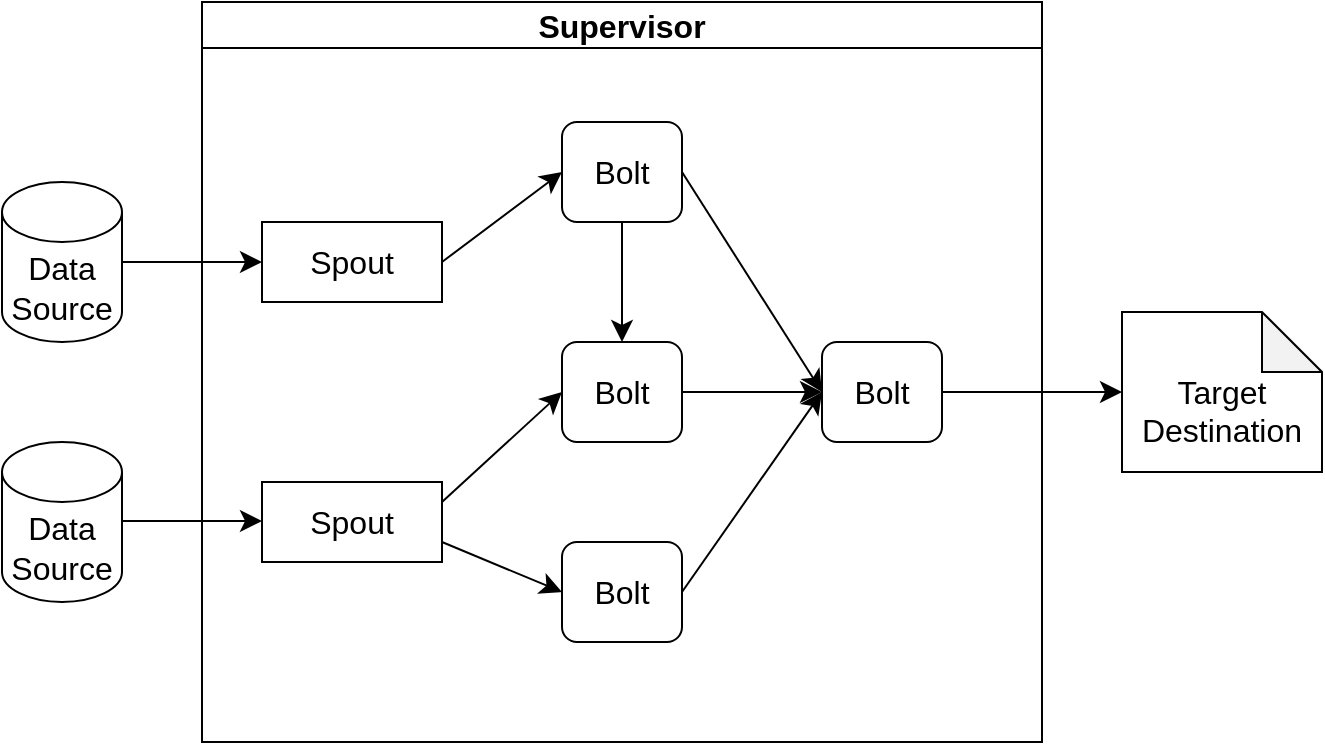 <mxfile version="22.1.16" type="device">
  <diagram id="C5RBs43oDa-KdzZeNtuy" name="Page-1">
    <mxGraphModel dx="1036" dy="654" grid="1" gridSize="10" guides="1" tooltips="1" connect="1" arrows="1" fold="1" page="1" pageScale="1" pageWidth="827" pageHeight="1169" math="0" shadow="0">
      <root>
        <mxCell id="WIyWlLk6GJQsqaUBKTNV-0" />
        <mxCell id="WIyWlLk6GJQsqaUBKTNV-1" parent="WIyWlLk6GJQsqaUBKTNV-0" />
        <mxCell id="kL_lNCPsr_ldP3vdLlGN-14" style="edgeStyle=none;curved=1;rounded=0;orthogonalLoop=1;jettySize=auto;html=1;exitX=1;exitY=0.5;exitDx=0;exitDy=0;entryX=0;entryY=0.5;entryDx=0;entryDy=0;fontSize=12;startSize=8;endSize=8;" edge="1" parent="WIyWlLk6GJQsqaUBKTNV-1" source="kL_lNCPsr_ldP3vdLlGN-0" target="kL_lNCPsr_ldP3vdLlGN-8">
          <mxGeometry relative="1" as="geometry" />
        </mxCell>
        <mxCell id="kL_lNCPsr_ldP3vdLlGN-0" value="Spout" style="rounded=0;whiteSpace=wrap;html=1;fontSize=16;" vertex="1" parent="WIyWlLk6GJQsqaUBKTNV-1">
          <mxGeometry x="270" y="220" width="90" height="40" as="geometry" />
        </mxCell>
        <mxCell id="kL_lNCPsr_ldP3vdLlGN-12" style="edgeStyle=none;curved=1;rounded=0;orthogonalLoop=1;jettySize=auto;html=1;exitX=1;exitY=0.25;exitDx=0;exitDy=0;entryX=0;entryY=0.5;entryDx=0;entryDy=0;fontSize=12;startSize=8;endSize=8;" edge="1" parent="WIyWlLk6GJQsqaUBKTNV-1" source="kL_lNCPsr_ldP3vdLlGN-1" target="kL_lNCPsr_ldP3vdLlGN-9">
          <mxGeometry relative="1" as="geometry" />
        </mxCell>
        <mxCell id="kL_lNCPsr_ldP3vdLlGN-13" style="edgeStyle=none;curved=1;rounded=0;orthogonalLoop=1;jettySize=auto;html=1;exitX=1;exitY=0.75;exitDx=0;exitDy=0;entryX=0;entryY=0.5;entryDx=0;entryDy=0;fontSize=12;startSize=8;endSize=8;" edge="1" parent="WIyWlLk6GJQsqaUBKTNV-1" source="kL_lNCPsr_ldP3vdLlGN-1" target="kL_lNCPsr_ldP3vdLlGN-10">
          <mxGeometry relative="1" as="geometry" />
        </mxCell>
        <mxCell id="kL_lNCPsr_ldP3vdLlGN-1" value="Spout" style="rounded=0;whiteSpace=wrap;html=1;fontSize=16;" vertex="1" parent="WIyWlLk6GJQsqaUBKTNV-1">
          <mxGeometry x="270" y="350" width="90" height="40" as="geometry" />
        </mxCell>
        <mxCell id="kL_lNCPsr_ldP3vdLlGN-2" value="Data Source" style="shape=cylinder3;whiteSpace=wrap;html=1;boundedLbl=1;backgroundOutline=1;size=15;fontSize=16;" vertex="1" parent="WIyWlLk6GJQsqaUBKTNV-1">
          <mxGeometry x="140" y="200" width="60" height="80" as="geometry" />
        </mxCell>
        <mxCell id="kL_lNCPsr_ldP3vdLlGN-3" value="Data Source" style="shape=cylinder3;whiteSpace=wrap;html=1;boundedLbl=1;backgroundOutline=1;size=15;fontSize=16;" vertex="1" parent="WIyWlLk6GJQsqaUBKTNV-1">
          <mxGeometry x="140" y="330" width="60" height="80" as="geometry" />
        </mxCell>
        <mxCell id="kL_lNCPsr_ldP3vdLlGN-5" value="" style="endArrow=classic;html=1;rounded=0;fontSize=12;startSize=8;endSize=8;curved=1;exitX=1;exitY=0.5;exitDx=0;exitDy=0;exitPerimeter=0;entryX=0;entryY=0.5;entryDx=0;entryDy=0;" edge="1" parent="WIyWlLk6GJQsqaUBKTNV-1" source="kL_lNCPsr_ldP3vdLlGN-2" target="kL_lNCPsr_ldP3vdLlGN-0">
          <mxGeometry width="50" height="50" relative="1" as="geometry">
            <mxPoint x="400" y="360" as="sourcePoint" />
            <mxPoint x="450" y="310" as="targetPoint" />
          </mxGeometry>
        </mxCell>
        <mxCell id="kL_lNCPsr_ldP3vdLlGN-6" value="" style="endArrow=classic;html=1;rounded=0;fontSize=12;startSize=8;endSize=8;curved=1;exitX=1;exitY=0.5;exitDx=0;exitDy=0;exitPerimeter=0;entryX=0;entryY=0.5;entryDx=0;entryDy=0;" edge="1" parent="WIyWlLk6GJQsqaUBKTNV-1">
          <mxGeometry width="50" height="50" relative="1" as="geometry">
            <mxPoint x="200" y="369.5" as="sourcePoint" />
            <mxPoint x="270" y="369.5" as="targetPoint" />
          </mxGeometry>
        </mxCell>
        <mxCell id="kL_lNCPsr_ldP3vdLlGN-7" value="Supervisor" style="swimlane;whiteSpace=wrap;html=1;fontSize=16;" vertex="1" parent="WIyWlLk6GJQsqaUBKTNV-1">
          <mxGeometry x="240" y="110" width="420" height="370" as="geometry" />
        </mxCell>
        <mxCell id="kL_lNCPsr_ldP3vdLlGN-15" style="edgeStyle=none;curved=1;rounded=0;orthogonalLoop=1;jettySize=auto;html=1;exitX=1;exitY=0.5;exitDx=0;exitDy=0;entryX=0;entryY=0.5;entryDx=0;entryDy=0;fontSize=12;startSize=8;endSize=8;" edge="1" parent="kL_lNCPsr_ldP3vdLlGN-7" source="kL_lNCPsr_ldP3vdLlGN-8" target="kL_lNCPsr_ldP3vdLlGN-11">
          <mxGeometry relative="1" as="geometry" />
        </mxCell>
        <mxCell id="kL_lNCPsr_ldP3vdLlGN-20" style="edgeStyle=none;curved=1;rounded=0;orthogonalLoop=1;jettySize=auto;html=1;exitX=0.5;exitY=1;exitDx=0;exitDy=0;fontSize=12;startSize=8;endSize=8;" edge="1" parent="kL_lNCPsr_ldP3vdLlGN-7" source="kL_lNCPsr_ldP3vdLlGN-8" target="kL_lNCPsr_ldP3vdLlGN-9">
          <mxGeometry relative="1" as="geometry" />
        </mxCell>
        <mxCell id="kL_lNCPsr_ldP3vdLlGN-8" value="Bolt" style="rounded=1;whiteSpace=wrap;html=1;fontSize=16;" vertex="1" parent="kL_lNCPsr_ldP3vdLlGN-7">
          <mxGeometry x="180" y="60" width="60" height="50" as="geometry" />
        </mxCell>
        <mxCell id="kL_lNCPsr_ldP3vdLlGN-16" style="edgeStyle=none;curved=1;rounded=0;orthogonalLoop=1;jettySize=auto;html=1;exitX=1;exitY=0.5;exitDx=0;exitDy=0;fontSize=12;startSize=8;endSize=8;" edge="1" parent="kL_lNCPsr_ldP3vdLlGN-7" source="kL_lNCPsr_ldP3vdLlGN-9">
          <mxGeometry relative="1" as="geometry">
            <mxPoint x="310" y="195" as="targetPoint" />
          </mxGeometry>
        </mxCell>
        <mxCell id="kL_lNCPsr_ldP3vdLlGN-9" value="Bolt" style="rounded=1;whiteSpace=wrap;html=1;fontSize=16;" vertex="1" parent="kL_lNCPsr_ldP3vdLlGN-7">
          <mxGeometry x="180" y="170" width="60" height="50" as="geometry" />
        </mxCell>
        <mxCell id="kL_lNCPsr_ldP3vdLlGN-17" style="edgeStyle=none;curved=1;rounded=0;orthogonalLoop=1;jettySize=auto;html=1;exitX=1;exitY=0.5;exitDx=0;exitDy=0;entryX=0;entryY=0.5;entryDx=0;entryDy=0;fontSize=12;startSize=8;endSize=8;" edge="1" parent="kL_lNCPsr_ldP3vdLlGN-7" source="kL_lNCPsr_ldP3vdLlGN-10" target="kL_lNCPsr_ldP3vdLlGN-11">
          <mxGeometry relative="1" as="geometry" />
        </mxCell>
        <mxCell id="kL_lNCPsr_ldP3vdLlGN-10" value="Bolt" style="rounded=1;whiteSpace=wrap;html=1;fontSize=16;" vertex="1" parent="kL_lNCPsr_ldP3vdLlGN-7">
          <mxGeometry x="180" y="270" width="60" height="50" as="geometry" />
        </mxCell>
        <mxCell id="kL_lNCPsr_ldP3vdLlGN-11" value="Bolt" style="rounded=1;whiteSpace=wrap;html=1;fontSize=16;" vertex="1" parent="kL_lNCPsr_ldP3vdLlGN-7">
          <mxGeometry x="310" y="170" width="60" height="50" as="geometry" />
        </mxCell>
        <mxCell id="kL_lNCPsr_ldP3vdLlGN-18" value="&lt;br&gt;Target&lt;br&gt;Destination" style="shape=note;whiteSpace=wrap;html=1;backgroundOutline=1;darkOpacity=0.05;fontSize=16;" vertex="1" parent="WIyWlLk6GJQsqaUBKTNV-1">
          <mxGeometry x="700" y="265" width="100" height="80" as="geometry" />
        </mxCell>
        <mxCell id="kL_lNCPsr_ldP3vdLlGN-19" style="edgeStyle=none;curved=1;rounded=0;orthogonalLoop=1;jettySize=auto;html=1;exitX=1;exitY=0.5;exitDx=0;exitDy=0;entryX=0;entryY=0.5;entryDx=0;entryDy=0;entryPerimeter=0;fontSize=12;startSize=8;endSize=8;" edge="1" parent="WIyWlLk6GJQsqaUBKTNV-1" source="kL_lNCPsr_ldP3vdLlGN-11" target="kL_lNCPsr_ldP3vdLlGN-18">
          <mxGeometry relative="1" as="geometry" />
        </mxCell>
      </root>
    </mxGraphModel>
  </diagram>
</mxfile>
